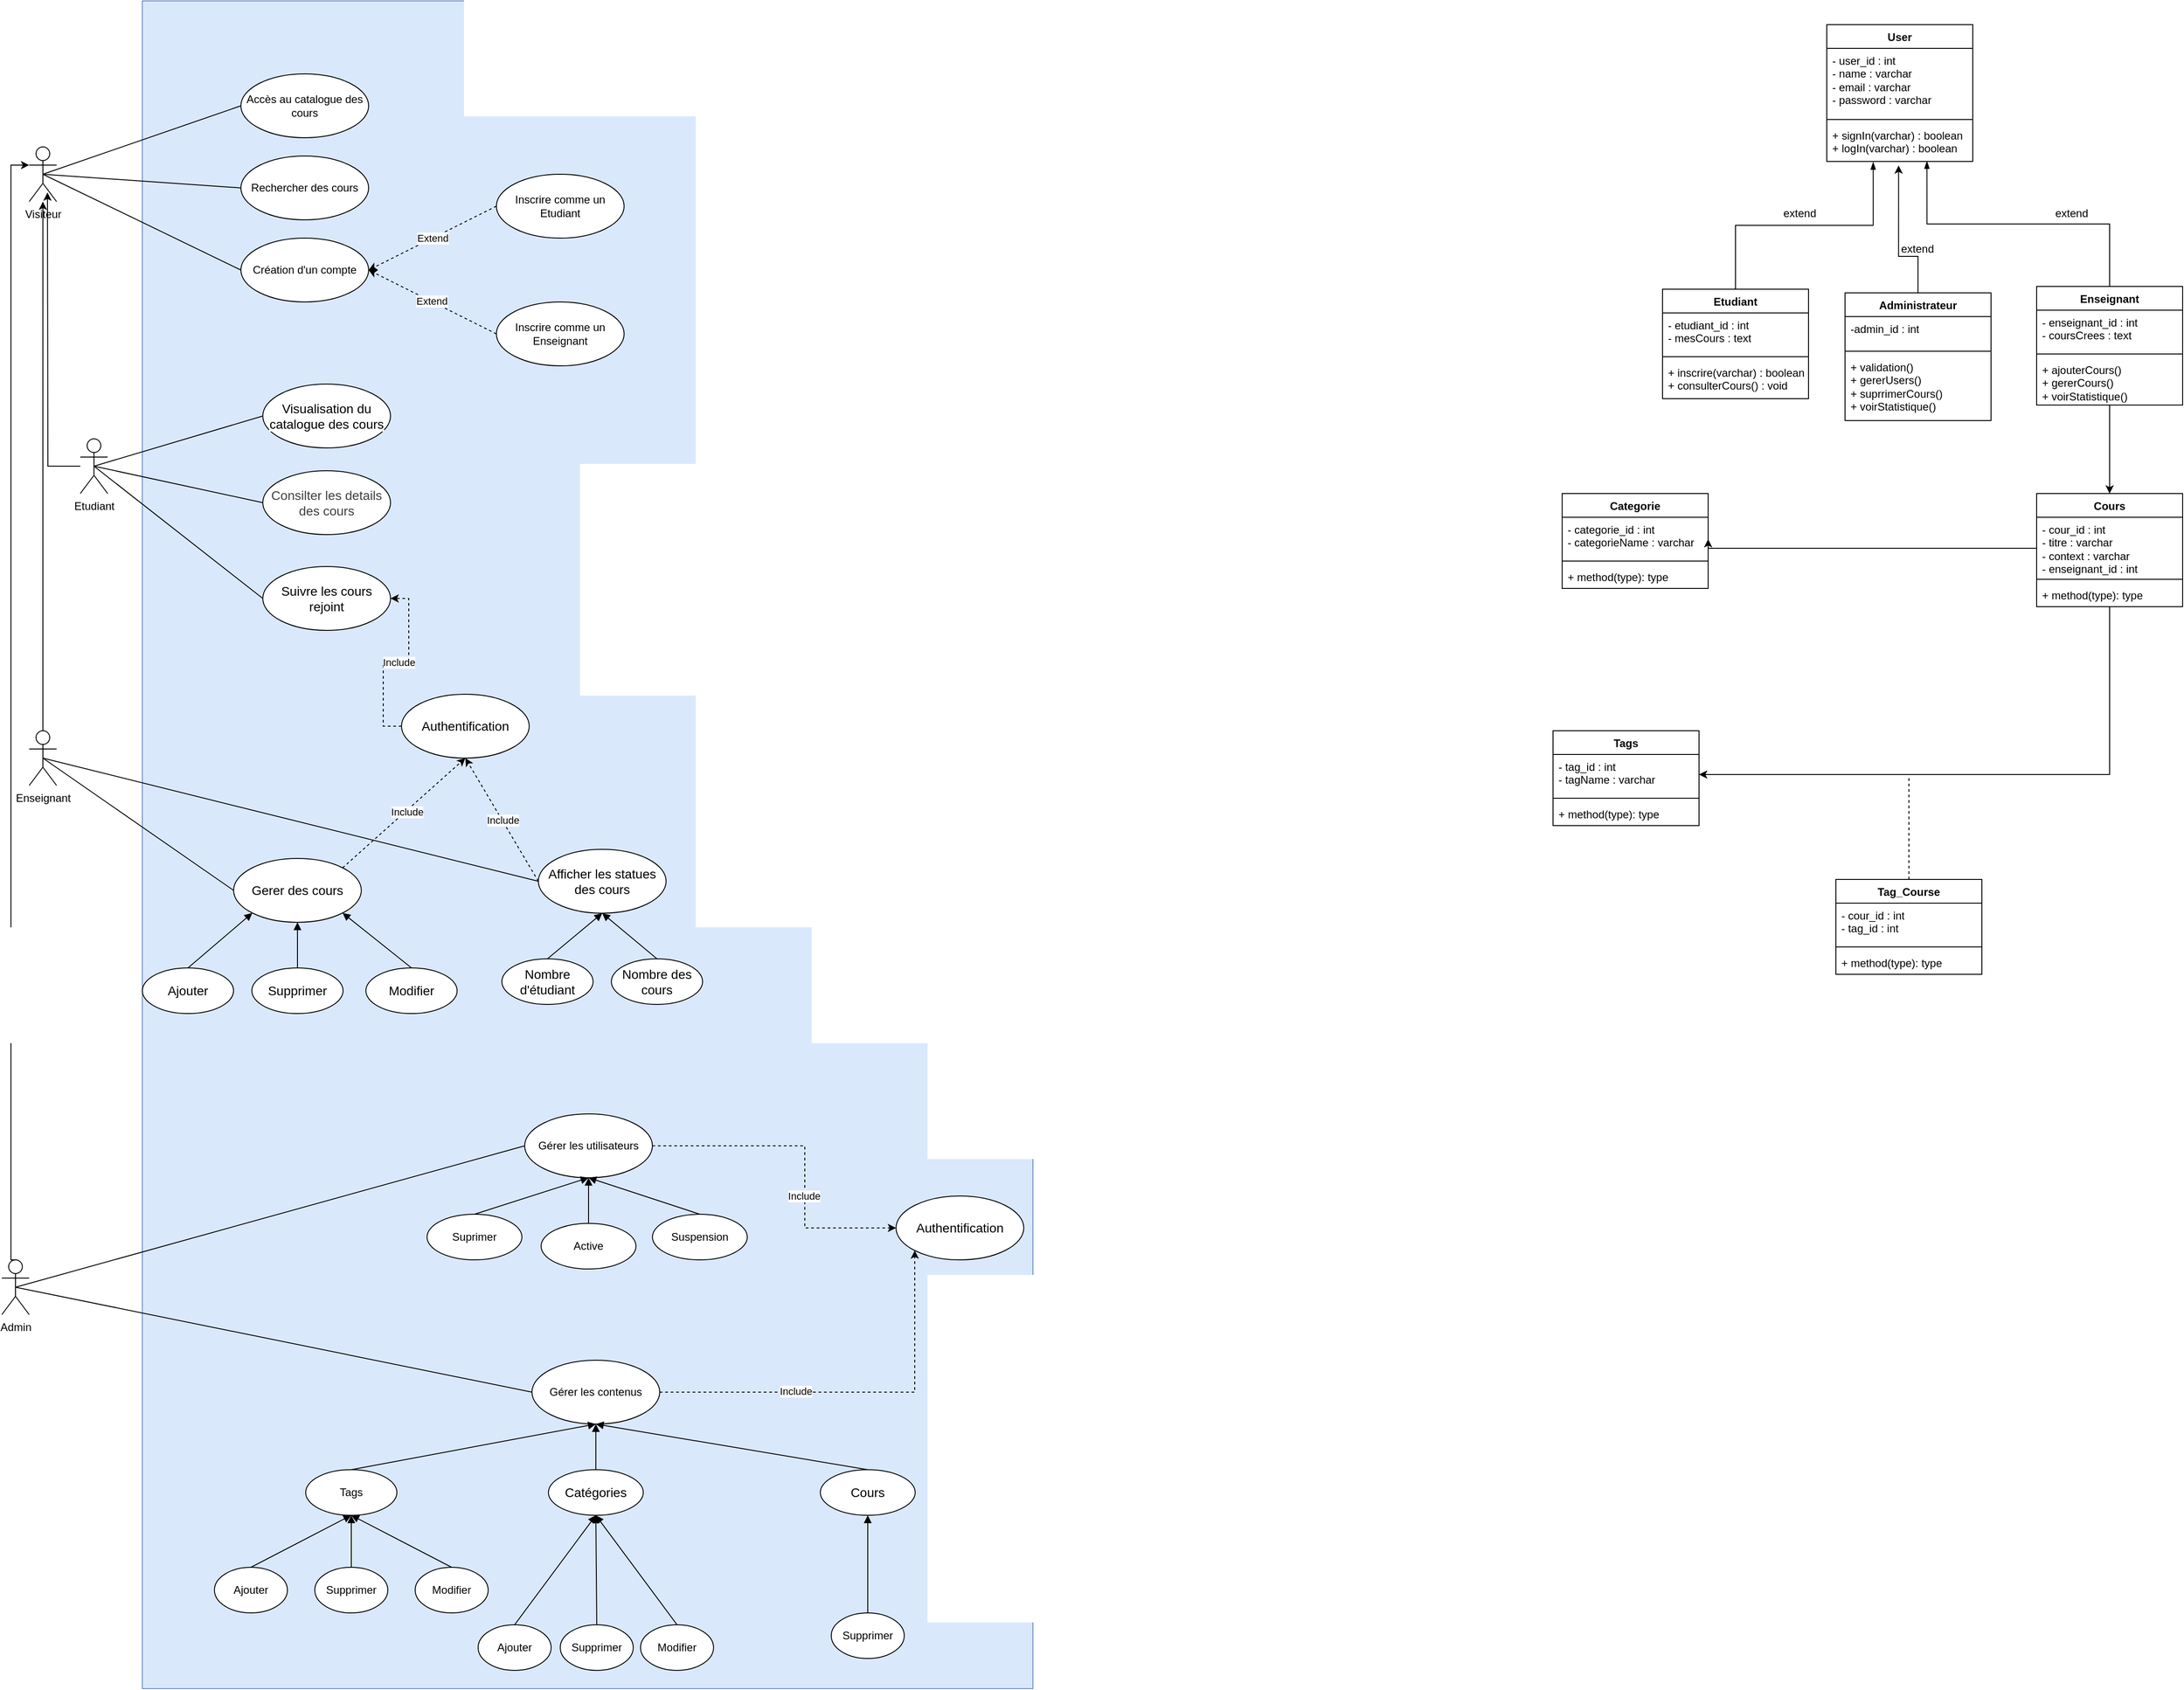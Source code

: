 <mxfile version="26.0.4">
  <diagram name="Page-1" id="1mpggR0L6P8oNlM0kOON">
    <mxGraphModel dx="738" dy="432" grid="1" gridSize="10" guides="1" tooltips="1" connect="1" arrows="1" fold="1" page="1" pageScale="1" pageWidth="827" pageHeight="1169" math="0" shadow="0">
      <root>
        <mxCell id="0" />
        <mxCell id="1" parent="0" />
        <mxCell id="PFju4BP5pIrMXIDn9N4t-61" value="" style="rounded=0;whiteSpace=wrap;html=1;fillColor=#dae8fc;strokeColor=#6c8ebf;" vertex="1" parent="1">
          <mxGeometry x="164" width="976" height="1850" as="geometry" />
        </mxCell>
        <mxCell id="PFju4BP5pIrMXIDn9N4t-8" style="rounded=0;orthogonalLoop=1;jettySize=auto;html=1;exitX=0.5;exitY=0.5;exitDx=0;exitDy=0;exitPerimeter=0;entryX=0;entryY=0.5;entryDx=0;entryDy=0;endArrow=none;endFill=0;" edge="1" parent="1" source="PFju4BP5pIrMXIDn9N4t-1" target="PFju4BP5pIrMXIDn9N4t-4">
          <mxGeometry relative="1" as="geometry" />
        </mxCell>
        <mxCell id="PFju4BP5pIrMXIDn9N4t-9" style="rounded=0;orthogonalLoop=1;jettySize=auto;html=1;exitX=0.5;exitY=0.5;exitDx=0;exitDy=0;exitPerimeter=0;entryX=0;entryY=0.5;entryDx=0;entryDy=0;endArrow=none;endFill=0;" edge="1" parent="1" source="PFju4BP5pIrMXIDn9N4t-1" target="PFju4BP5pIrMXIDn9N4t-6">
          <mxGeometry relative="1" as="geometry" />
        </mxCell>
        <mxCell id="PFju4BP5pIrMXIDn9N4t-10" style="rounded=0;orthogonalLoop=1;jettySize=auto;html=1;exitX=0.5;exitY=0.5;exitDx=0;exitDy=0;exitPerimeter=0;entryX=0;entryY=0.5;entryDx=0;entryDy=0;endArrow=none;endFill=0;" edge="1" parent="1" source="PFju4BP5pIrMXIDn9N4t-1" target="PFju4BP5pIrMXIDn9N4t-7">
          <mxGeometry relative="1" as="geometry" />
        </mxCell>
        <mxCell id="PFju4BP5pIrMXIDn9N4t-1" value="Visiteur" style="shape=umlActor;verticalLabelPosition=bottom;verticalAlign=top;html=1;outlineConnect=0;" vertex="1" parent="1">
          <mxGeometry x="40" y="160" width="30" height="60" as="geometry" />
        </mxCell>
        <mxCell id="PFju4BP5pIrMXIDn9N4t-26" style="rounded=0;orthogonalLoop=1;jettySize=auto;html=1;exitX=0.5;exitY=0.5;exitDx=0;exitDy=0;exitPerimeter=0;entryX=0;entryY=0.5;entryDx=0;entryDy=0;endArrow=none;endFill=0;" edge="1" parent="1" source="PFju4BP5pIrMXIDn9N4t-2" target="PFju4BP5pIrMXIDn9N4t-22">
          <mxGeometry relative="1" as="geometry" />
        </mxCell>
        <mxCell id="PFju4BP5pIrMXIDn9N4t-27" style="rounded=0;orthogonalLoop=1;jettySize=auto;html=1;exitX=0.5;exitY=0.5;exitDx=0;exitDy=0;exitPerimeter=0;entryX=0;entryY=0.5;entryDx=0;entryDy=0;endArrow=none;endFill=0;" edge="1" parent="1" source="PFju4BP5pIrMXIDn9N4t-2" target="PFju4BP5pIrMXIDn9N4t-23">
          <mxGeometry relative="1" as="geometry" />
        </mxCell>
        <mxCell id="PFju4BP5pIrMXIDn9N4t-28" style="rounded=0;orthogonalLoop=1;jettySize=auto;html=1;exitX=0.5;exitY=0.5;exitDx=0;exitDy=0;exitPerimeter=0;entryX=0;entryY=0.5;entryDx=0;entryDy=0;endArrow=none;endFill=0;" edge="1" parent="1" source="PFju4BP5pIrMXIDn9N4t-2" target="PFju4BP5pIrMXIDn9N4t-25">
          <mxGeometry relative="1" as="geometry" />
        </mxCell>
        <mxCell id="PFju4BP5pIrMXIDn9N4t-53" style="edgeStyle=orthogonalEdgeStyle;rounded=0;orthogonalLoop=1;jettySize=auto;html=1;" edge="1" parent="1" source="PFju4BP5pIrMXIDn9N4t-2">
          <mxGeometry relative="1" as="geometry">
            <mxPoint x="60" y="210" as="targetPoint" />
          </mxGeometry>
        </mxCell>
        <mxCell id="PFju4BP5pIrMXIDn9N4t-2" value="Etudiant" style="shape=umlActor;verticalLabelPosition=bottom;verticalAlign=top;html=1;outlineConnect=0;" vertex="1" parent="1">
          <mxGeometry x="96" y="480" width="30" height="60" as="geometry" />
        </mxCell>
        <mxCell id="PFju4BP5pIrMXIDn9N4t-38" style="rounded=0;orthogonalLoop=1;jettySize=auto;html=1;exitX=0.5;exitY=0.5;exitDx=0;exitDy=0;exitPerimeter=0;entryX=0;entryY=0.5;entryDx=0;entryDy=0;endArrow=none;endFill=0;" edge="1" parent="1" source="PFju4BP5pIrMXIDn9N4t-3" target="PFju4BP5pIrMXIDn9N4t-31">
          <mxGeometry relative="1" as="geometry" />
        </mxCell>
        <mxCell id="PFju4BP5pIrMXIDn9N4t-51" style="rounded=0;orthogonalLoop=1;jettySize=auto;html=1;exitX=0.5;exitY=0.5;exitDx=0;exitDy=0;exitPerimeter=0;entryX=0;entryY=0.5;entryDx=0;entryDy=0;endArrow=none;endFill=0;" edge="1" parent="1" source="PFju4BP5pIrMXIDn9N4t-3" target="PFju4BP5pIrMXIDn9N4t-40">
          <mxGeometry relative="1" as="geometry" />
        </mxCell>
        <mxCell id="PFju4BP5pIrMXIDn9N4t-52" style="edgeStyle=orthogonalEdgeStyle;rounded=0;orthogonalLoop=1;jettySize=auto;html=1;exitX=0.5;exitY=0;exitDx=0;exitDy=0;exitPerimeter=0;" edge="1" parent="1" source="PFju4BP5pIrMXIDn9N4t-3" target="PFju4BP5pIrMXIDn9N4t-1">
          <mxGeometry relative="1" as="geometry" />
        </mxCell>
        <mxCell id="PFju4BP5pIrMXIDn9N4t-3" value="Enseignant" style="shape=umlActor;verticalLabelPosition=bottom;verticalAlign=top;html=1;outlineConnect=0;" vertex="1" parent="1">
          <mxGeometry x="40" y="800" width="30" height="60" as="geometry" />
        </mxCell>
        <mxCell id="PFju4BP5pIrMXIDn9N4t-4" value="Accès au catalogue des cours" style="ellipse;whiteSpace=wrap;html=1;" vertex="1" parent="1">
          <mxGeometry x="272" y="80" width="140" height="70" as="geometry" />
        </mxCell>
        <mxCell id="PFju4BP5pIrMXIDn9N4t-6" value="Rechercher des cours" style="ellipse;whiteSpace=wrap;html=1;" vertex="1" parent="1">
          <mxGeometry x="272" y="170" width="140" height="70" as="geometry" />
        </mxCell>
        <mxCell id="PFju4BP5pIrMXIDn9N4t-7" value="Création d&#39;un compte" style="ellipse;whiteSpace=wrap;html=1;" vertex="1" parent="1">
          <mxGeometry x="272" y="260" width="140" height="70" as="geometry" />
        </mxCell>
        <mxCell id="PFju4BP5pIrMXIDn9N4t-17" style="rounded=0;orthogonalLoop=1;jettySize=auto;html=1;exitX=0;exitY=0.5;exitDx=0;exitDy=0;entryX=1;entryY=0.5;entryDx=0;entryDy=0;dashed=1;" edge="1" parent="1" source="PFju4BP5pIrMXIDn9N4t-11" target="PFju4BP5pIrMXIDn9N4t-7">
          <mxGeometry relative="1" as="geometry" />
        </mxCell>
        <mxCell id="PFju4BP5pIrMXIDn9N4t-19" value="Extend" style="edgeLabel;html=1;align=center;verticalAlign=middle;resizable=0;points=[];" vertex="1" connectable="0" parent="PFju4BP5pIrMXIDn9N4t-17">
          <mxGeometry x="0.003" relative="1" as="geometry">
            <mxPoint as="offset" />
          </mxGeometry>
        </mxCell>
        <mxCell id="PFju4BP5pIrMXIDn9N4t-11" value="Inscrire comme un Etudiant" style="ellipse;whiteSpace=wrap;html=1;" vertex="1" parent="1">
          <mxGeometry x="552" y="190" width="140" height="70" as="geometry" />
        </mxCell>
        <mxCell id="PFju4BP5pIrMXIDn9N4t-18" style="rounded=0;orthogonalLoop=1;jettySize=auto;html=1;exitX=0;exitY=0.5;exitDx=0;exitDy=0;entryX=1;entryY=0.5;entryDx=0;entryDy=0;dashed=1;" edge="1" parent="1" source="PFju4BP5pIrMXIDn9N4t-12" target="PFju4BP5pIrMXIDn9N4t-7">
          <mxGeometry relative="1" as="geometry" />
        </mxCell>
        <mxCell id="PFju4BP5pIrMXIDn9N4t-20" value="Extend" style="edgeLabel;html=1;align=center;verticalAlign=middle;resizable=0;points=[];" vertex="1" connectable="0" parent="PFju4BP5pIrMXIDn9N4t-18">
          <mxGeometry x="0.021" relative="1" as="geometry">
            <mxPoint as="offset" />
          </mxGeometry>
        </mxCell>
        <mxCell id="PFju4BP5pIrMXIDn9N4t-12" value="Inscrire comme un Enseignant" style="ellipse;whiteSpace=wrap;html=1;" vertex="1" parent="1">
          <mxGeometry x="552" y="330" width="140" height="70" as="geometry" />
        </mxCell>
        <mxCell id="PFju4BP5pIrMXIDn9N4t-22" value="&lt;span style=&quot;background-color: rgb(255, 255, 255); color: var(--text-color,#000000); font-family: &amp;quot;Nunito Sans&amp;quot;, sans-serif; font-size: 14px; text-align: start;&quot;&gt;Visualisation du catalogue des cours&lt;/span&gt;&lt;span style=&quot;color: rgba(0, 0, 0, 0); font-family: monospace; font-size: 0px; text-align: start; text-wrap-mode: nowrap;&quot;&gt;3CmxGraphModel%3E%3Croot%3E%3CmxCell%20id%3D%220%22%2F%3E%3CmxCell%20id%3D%221%22%20parent%3D%220%22%2F%3E%3CmxCell%20id%3D%222%22%20value%3D%22Acc%C3%A8s%20au%20catalogue%20des%20cours%22%20style%3D%22ellipse%3BwhiteSpace%3Dwrap%3Bhtml%3D1%3B%22%20vertex%3D%221%22%20parent%3D%221%22%3E%3CmxGeometry%20x%3D%22240%22%20y%3D%2280%22%20width%3D%22140%22%20height%3D%2270%22%20as%3D%22geometry%22%2F%3E%3C%2FmxCell%3E%3C%2Froot%3E%3C%2FmxGraphModel%3E&lt;/span&gt;" style="ellipse;whiteSpace=wrap;html=1;" vertex="1" parent="1">
          <mxGeometry x="296" y="420" width="140" height="70" as="geometry" />
        </mxCell>
        <mxCell id="PFju4BP5pIrMXIDn9N4t-23" value="&lt;div style=&quot;&quot;&gt;&lt;font color=&quot;#3f3f3f&quot; face=&quot;Nunito Sans, sans-serif&quot;&gt;&lt;span style=&quot;font-size: 14px; background-color: rgb(255, 255, 255);&quot;&gt;Consilter les details des cours&lt;/span&gt;&lt;/font&gt;&lt;/div&gt;" style="ellipse;whiteSpace=wrap;html=1;align=center;" vertex="1" parent="1">
          <mxGeometry x="296" y="515" width="140" height="70" as="geometry" />
        </mxCell>
        <mxCell id="PFju4BP5pIrMXIDn9N4t-29" style="edgeStyle=orthogonalEdgeStyle;rounded=0;orthogonalLoop=1;jettySize=auto;html=1;exitX=0;exitY=0.5;exitDx=0;exitDy=0;entryX=1;entryY=0.5;entryDx=0;entryDy=0;dashed=1;" edge="1" parent="1" source="PFju4BP5pIrMXIDn9N4t-24" target="PFju4BP5pIrMXIDn9N4t-25">
          <mxGeometry relative="1" as="geometry" />
        </mxCell>
        <mxCell id="PFju4BP5pIrMXIDn9N4t-30" value="Include" style="edgeLabel;html=1;align=center;verticalAlign=middle;resizable=0;points=[];" vertex="1" connectable="0" parent="PFju4BP5pIrMXIDn9N4t-29">
          <mxGeometry x="0.031" relative="1" as="geometry">
            <mxPoint as="offset" />
          </mxGeometry>
        </mxCell>
        <mxCell id="PFju4BP5pIrMXIDn9N4t-24" value="&lt;div style=&quot;&quot;&gt;&lt;span style=&quot;font-family: &amp;quot;Nunito Sans&amp;quot;, sans-serif; font-size: 14px; text-align: left; background-color: rgb(255, 255, 255);&quot;&gt;Authentification&lt;/span&gt;&lt;/div&gt;" style="ellipse;whiteSpace=wrap;html=1;align=center;" vertex="1" parent="1">
          <mxGeometry x="448" y="760" width="140" height="70" as="geometry" />
        </mxCell>
        <mxCell id="PFju4BP5pIrMXIDn9N4t-25" value="&lt;div style=&quot;&quot;&gt;&lt;span style=&quot;font-family: &amp;quot;Nunito Sans&amp;quot;, sans-serif; font-size: 14px; text-align: left; background-color: rgb(255, 255, 255);&quot;&gt;Suivre les cours rejoint&lt;/span&gt;&lt;/div&gt;" style="ellipse;whiteSpace=wrap;html=1;align=center;" vertex="1" parent="1">
          <mxGeometry x="296" y="620" width="140" height="70" as="geometry" />
        </mxCell>
        <mxCell id="PFju4BP5pIrMXIDn9N4t-47" value="" style="group" vertex="1" connectable="0" parent="1">
          <mxGeometry x="164" y="940" width="345" height="170" as="geometry" />
        </mxCell>
        <mxCell id="PFju4BP5pIrMXIDn9N4t-31" value="&lt;div style=&quot;&quot;&gt;&lt;span style=&quot;font-family: &amp;quot;Nunito Sans&amp;quot;, sans-serif; font-size: 14px; text-align: left; background-color: rgb(255, 255, 255);&quot;&gt;Gerer des cours&lt;/span&gt;&lt;/div&gt;" style="ellipse;whiteSpace=wrap;html=1;align=center;" vertex="1" parent="PFju4BP5pIrMXIDn9N4t-47">
          <mxGeometry x="100" width="140" height="70" as="geometry" />
        </mxCell>
        <mxCell id="PFju4BP5pIrMXIDn9N4t-32" value="&lt;div style=&quot;&quot;&gt;&lt;span style=&quot;font-family: &amp;quot;Nunito Sans&amp;quot;, sans-serif; font-size: 14px; text-align: left; background-color: rgb(255, 255, 255);&quot;&gt;Ajouter&lt;/span&gt;&lt;/div&gt;" style="ellipse;whiteSpace=wrap;html=1;align=center;" vertex="1" parent="PFju4BP5pIrMXIDn9N4t-47">
          <mxGeometry y="120" width="100" height="50" as="geometry" />
        </mxCell>
        <mxCell id="PFju4BP5pIrMXIDn9N4t-33" value="&lt;div style=&quot;&quot;&gt;&lt;span style=&quot;font-family: &amp;quot;Nunito Sans&amp;quot;, sans-serif; font-size: 14px; text-align: left; background-color: rgb(255, 255, 255);&quot;&gt;Supprimer&lt;/span&gt;&lt;/div&gt;" style="ellipse;whiteSpace=wrap;html=1;align=center;" vertex="1" parent="PFju4BP5pIrMXIDn9N4t-47">
          <mxGeometry x="120" y="120" width="100" height="50" as="geometry" />
        </mxCell>
        <mxCell id="PFju4BP5pIrMXIDn9N4t-34" value="&lt;div style=&quot;&quot;&gt;&lt;span style=&quot;font-family: &amp;quot;Nunito Sans&amp;quot;, sans-serif; font-size: 14px; text-align: left; background-color: rgb(255, 255, 255);&quot;&gt;Modifier&lt;/span&gt;&lt;/div&gt;" style="ellipse;whiteSpace=wrap;html=1;align=center;" vertex="1" parent="PFju4BP5pIrMXIDn9N4t-47">
          <mxGeometry x="245" y="120" width="100" height="50" as="geometry" />
        </mxCell>
        <mxCell id="PFju4BP5pIrMXIDn9N4t-35" style="rounded=0;orthogonalLoop=1;jettySize=auto;html=1;exitX=0.5;exitY=0;exitDx=0;exitDy=0;entryX=0;entryY=1;entryDx=0;entryDy=0;endArrow=block;endFill=1;" edge="1" parent="PFju4BP5pIrMXIDn9N4t-47" source="PFju4BP5pIrMXIDn9N4t-32" target="PFju4BP5pIrMXIDn9N4t-31">
          <mxGeometry relative="1" as="geometry" />
        </mxCell>
        <mxCell id="PFju4BP5pIrMXIDn9N4t-36" style="rounded=0;orthogonalLoop=1;jettySize=auto;html=1;exitX=0.5;exitY=0;exitDx=0;exitDy=0;entryX=0.5;entryY=1;entryDx=0;entryDy=0;endArrow=block;endFill=1;" edge="1" parent="PFju4BP5pIrMXIDn9N4t-47" source="PFju4BP5pIrMXIDn9N4t-33" target="PFju4BP5pIrMXIDn9N4t-31">
          <mxGeometry relative="1" as="geometry" />
        </mxCell>
        <mxCell id="PFju4BP5pIrMXIDn9N4t-37" style="rounded=0;orthogonalLoop=1;jettySize=auto;html=1;exitX=0.5;exitY=0;exitDx=0;exitDy=0;entryX=1;entryY=1;entryDx=0;entryDy=0;endArrow=block;endFill=1;" edge="1" parent="PFju4BP5pIrMXIDn9N4t-47" source="PFju4BP5pIrMXIDn9N4t-34" target="PFju4BP5pIrMXIDn9N4t-31">
          <mxGeometry relative="1" as="geometry" />
        </mxCell>
        <mxCell id="PFju4BP5pIrMXIDn9N4t-50" value="" style="group" vertex="1" connectable="0" parent="1">
          <mxGeometry x="558" y="930" width="220" height="170" as="geometry" />
        </mxCell>
        <mxCell id="PFju4BP5pIrMXIDn9N4t-55" style="rounded=0;orthogonalLoop=1;jettySize=auto;html=1;exitX=0;exitY=0.5;exitDx=0;exitDy=0;dashed=1;" edge="1" parent="PFju4BP5pIrMXIDn9N4t-50" source="PFju4BP5pIrMXIDn9N4t-40">
          <mxGeometry relative="1" as="geometry">
            <mxPoint x="-40" y="-100" as="targetPoint" />
          </mxGeometry>
        </mxCell>
        <mxCell id="PFju4BP5pIrMXIDn9N4t-56" value="Include" style="edgeLabel;html=1;align=center;verticalAlign=middle;resizable=0;points=[];" vertex="1" connectable="0" parent="PFju4BP5pIrMXIDn9N4t-55">
          <mxGeometry x="-0.007" y="-1" relative="1" as="geometry">
            <mxPoint as="offset" />
          </mxGeometry>
        </mxCell>
        <mxCell id="PFju4BP5pIrMXIDn9N4t-40" value="&lt;div style=&quot;&quot;&gt;&lt;span style=&quot;font-family: &amp;quot;Nunito Sans&amp;quot;, sans-serif; font-size: 14px; text-align: left; background-color: rgb(255, 255, 255);&quot;&gt;Afficher les statues des cours&lt;/span&gt;&lt;/div&gt;" style="ellipse;whiteSpace=wrap;html=1;align=center;" vertex="1" parent="PFju4BP5pIrMXIDn9N4t-50">
          <mxGeometry x="40" width="140" height="70" as="geometry" />
        </mxCell>
        <mxCell id="PFju4BP5pIrMXIDn9N4t-42" value="&lt;div style=&quot;&quot;&gt;&lt;span style=&quot;font-family: &amp;quot;Nunito Sans&amp;quot;, sans-serif; font-size: 14px; text-align: left; background-color: rgb(255, 255, 255);&quot;&gt;Nombre d&#39;étudiant&lt;/span&gt;&lt;/div&gt;" style="ellipse;whiteSpace=wrap;html=1;align=center;" vertex="1" parent="PFju4BP5pIrMXIDn9N4t-50">
          <mxGeometry y="120" width="100" height="50" as="geometry" />
        </mxCell>
        <mxCell id="PFju4BP5pIrMXIDn9N4t-44" value="&lt;div style=&quot;&quot;&gt;&lt;span style=&quot;font-family: &amp;quot;Nunito Sans&amp;quot;, sans-serif; font-size: 14px; text-align: left; background-color: rgb(255, 255, 255);&quot;&gt;Nombre des cours&lt;/span&gt;&lt;/div&gt;" style="ellipse;whiteSpace=wrap;html=1;align=center;" vertex="1" parent="PFju4BP5pIrMXIDn9N4t-50">
          <mxGeometry x="120" y="120" width="100" height="50" as="geometry" />
        </mxCell>
        <mxCell id="PFju4BP5pIrMXIDn9N4t-41" style="rounded=0;orthogonalLoop=1;jettySize=auto;html=1;exitX=0.5;exitY=0;exitDx=0;exitDy=0;entryX=0.5;entryY=1;entryDx=0;entryDy=0;endArrow=block;endFill=1;" edge="1" parent="PFju4BP5pIrMXIDn9N4t-50" source="PFju4BP5pIrMXIDn9N4t-42" target="PFju4BP5pIrMXIDn9N4t-40">
          <mxGeometry relative="1" as="geometry" />
        </mxCell>
        <mxCell id="PFju4BP5pIrMXIDn9N4t-43" style="rounded=0;orthogonalLoop=1;jettySize=auto;html=1;exitX=0.5;exitY=0;exitDx=0;exitDy=0;entryX=0.5;entryY=1;entryDx=0;entryDy=0;endArrow=block;endFill=1;" edge="1" parent="PFju4BP5pIrMXIDn9N4t-50" source="PFju4BP5pIrMXIDn9N4t-44" target="PFju4BP5pIrMXIDn9N4t-40">
          <mxGeometry relative="1" as="geometry" />
        </mxCell>
        <mxCell id="PFju4BP5pIrMXIDn9N4t-54" style="rounded=0;orthogonalLoop=1;jettySize=auto;html=1;exitX=1;exitY=0;exitDx=0;exitDy=0;entryX=0.5;entryY=1;entryDx=0;entryDy=0;dashed=1;" edge="1" parent="1" source="PFju4BP5pIrMXIDn9N4t-31" target="PFju4BP5pIrMXIDn9N4t-24">
          <mxGeometry relative="1" as="geometry" />
        </mxCell>
        <mxCell id="PFju4BP5pIrMXIDn9N4t-57" value="Include" style="edgeLabel;html=1;align=center;verticalAlign=middle;resizable=0;points=[];" vertex="1" connectable="0" parent="PFju4BP5pIrMXIDn9N4t-54">
          <mxGeometry x="0.031" y="-1" relative="1" as="geometry">
            <mxPoint as="offset" />
          </mxGeometry>
        </mxCell>
        <mxCell id="PFju4BP5pIrMXIDn9N4t-95" style="rounded=0;orthogonalLoop=1;jettySize=auto;html=1;exitX=0.5;exitY=0.5;exitDx=0;exitDy=0;exitPerimeter=0;entryX=0;entryY=0.5;entryDx=0;entryDy=0;endArrow=none;endFill=0;" edge="1" parent="1" source="PFju4BP5pIrMXIDn9N4t-63" target="PFju4BP5pIrMXIDn9N4t-73">
          <mxGeometry relative="1" as="geometry" />
        </mxCell>
        <mxCell id="PFju4BP5pIrMXIDn9N4t-96" style="rounded=0;orthogonalLoop=1;jettySize=auto;html=1;exitX=0.5;exitY=0.5;exitDx=0;exitDy=0;exitPerimeter=0;entryX=0;entryY=0.5;entryDx=0;entryDy=0;endArrow=none;endFill=0;" edge="1" parent="1" source="PFju4BP5pIrMXIDn9N4t-63" target="PFju4BP5pIrMXIDn9N4t-64">
          <mxGeometry relative="1" as="geometry" />
        </mxCell>
        <mxCell id="PFju4BP5pIrMXIDn9N4t-63" value="Admin" style="shape=umlActor;verticalLabelPosition=bottom;verticalAlign=top;html=1;outlineConnect=0;" vertex="1" parent="1">
          <mxGeometry x="10" y="1380" width="30" height="60" as="geometry" />
        </mxCell>
        <mxCell id="PFju4BP5pIrMXIDn9N4t-71" value="" style="group" vertex="1" connectable="0" parent="1">
          <mxGeometry x="499" y="1220" width="328" height="160" as="geometry" />
        </mxCell>
        <mxCell id="PFju4BP5pIrMXIDn9N4t-64" value="Gérer les utilisateurs" style="ellipse;whiteSpace=wrap;html=1;" vertex="1" parent="PFju4BP5pIrMXIDn9N4t-71">
          <mxGeometry x="84" width="140" height="70" as="geometry" />
        </mxCell>
        <mxCell id="PFju4BP5pIrMXIDn9N4t-68" style="rounded=0;orthogonalLoop=1;jettySize=auto;html=1;exitX=0.5;exitY=0;exitDx=0;exitDy=0;entryX=0.5;entryY=1;entryDx=0;entryDy=0;endArrow=block;endFill=1;" edge="1" parent="PFju4BP5pIrMXIDn9N4t-71" source="PFju4BP5pIrMXIDn9N4t-65" target="PFju4BP5pIrMXIDn9N4t-64">
          <mxGeometry relative="1" as="geometry" />
        </mxCell>
        <mxCell id="PFju4BP5pIrMXIDn9N4t-65" value="Suprimer" style="ellipse;whiteSpace=wrap;html=1;" vertex="1" parent="PFju4BP5pIrMXIDn9N4t-71">
          <mxGeometry x="-23" y="110" width="104" height="50" as="geometry" />
        </mxCell>
        <mxCell id="PFju4BP5pIrMXIDn9N4t-69" style="rounded=0;orthogonalLoop=1;jettySize=auto;html=1;exitX=0.5;exitY=0;exitDx=0;exitDy=0;endArrow=block;endFill=1;" edge="1" parent="PFju4BP5pIrMXIDn9N4t-71" source="PFju4BP5pIrMXIDn9N4t-66">
          <mxGeometry relative="1" as="geometry">
            <mxPoint x="154" y="70" as="targetPoint" />
          </mxGeometry>
        </mxCell>
        <mxCell id="PFju4BP5pIrMXIDn9N4t-66" value="Active" style="ellipse;whiteSpace=wrap;html=1;" vertex="1" parent="PFju4BP5pIrMXIDn9N4t-71">
          <mxGeometry x="102" y="120" width="104" height="50" as="geometry" />
        </mxCell>
        <mxCell id="PFju4BP5pIrMXIDn9N4t-70" style="rounded=0;orthogonalLoop=1;jettySize=auto;html=1;exitX=0.5;exitY=0;exitDx=0;exitDy=0;entryX=0.5;entryY=1;entryDx=0;entryDy=0;endArrow=block;endFill=1;" edge="1" parent="PFju4BP5pIrMXIDn9N4t-71" source="PFju4BP5pIrMXIDn9N4t-67" target="PFju4BP5pIrMXIDn9N4t-64">
          <mxGeometry relative="1" as="geometry" />
        </mxCell>
        <mxCell id="PFju4BP5pIrMXIDn9N4t-67" value="&lt;span style=&quot;font-family: &amp;quot;Nunito Sans&amp;quot;, sans-serif; text-align: left; background-color: rgb(255, 255, 255);&quot;&gt;&lt;font&gt;Suspension&lt;/font&gt;&lt;/span&gt;" style="ellipse;whiteSpace=wrap;html=1;" vertex="1" parent="PFju4BP5pIrMXIDn9N4t-71">
          <mxGeometry x="224" y="110" width="104" height="50" as="geometry" />
        </mxCell>
        <mxCell id="PFju4BP5pIrMXIDn9N4t-94" value="" style="group" vertex="1" connectable="0" parent="1">
          <mxGeometry x="243" y="1490" width="768" height="340" as="geometry" />
        </mxCell>
        <mxCell id="PFju4BP5pIrMXIDn9N4t-72" value="" style="group" vertex="1" connectable="0" parent="PFju4BP5pIrMXIDn9N4t-94">
          <mxGeometry x="264" width="328" height="170" as="geometry" />
        </mxCell>
        <mxCell id="PFju4BP5pIrMXIDn9N4t-73" value="Gérer les contenus" style="ellipse;whiteSpace=wrap;html=1;" vertex="1" parent="PFju4BP5pIrMXIDn9N4t-72">
          <mxGeometry x="84" width="140" height="70" as="geometry" />
        </mxCell>
        <mxCell id="PFju4BP5pIrMXIDn9N4t-76" style="rounded=0;orthogonalLoop=1;jettySize=auto;html=1;exitX=0.5;exitY=0;exitDx=0;exitDy=0;endArrow=block;endFill=1;" edge="1" parent="PFju4BP5pIrMXIDn9N4t-72" source="PFju4BP5pIrMXIDn9N4t-77">
          <mxGeometry relative="1" as="geometry">
            <mxPoint x="154" y="70" as="targetPoint" />
          </mxGeometry>
        </mxCell>
        <mxCell id="PFju4BP5pIrMXIDn9N4t-77" value="&lt;span style=&quot;font-family: &amp;quot;Nunito Sans&amp;quot;, sans-serif; font-size: 14px; text-align: left; background-color: rgb(255, 255, 255);&quot;&gt;Catégories&lt;/span&gt;" style="ellipse;whiteSpace=wrap;html=1;" vertex="1" parent="PFju4BP5pIrMXIDn9N4t-72">
          <mxGeometry x="102" y="120" width="104" height="50" as="geometry" />
        </mxCell>
        <mxCell id="PFju4BP5pIrMXIDn9N4t-85" style="rounded=0;orthogonalLoop=1;jettySize=auto;html=1;exitX=0.5;exitY=0;exitDx=0;exitDy=0;entryX=0.5;entryY=1;entryDx=0;entryDy=0;endArrow=block;endFill=1;" edge="1" parent="PFju4BP5pIrMXIDn9N4t-94" source="PFju4BP5pIrMXIDn9N4t-80" target="PFju4BP5pIrMXIDn9N4t-75">
          <mxGeometry relative="1" as="geometry" />
        </mxCell>
        <mxCell id="PFju4BP5pIrMXIDn9N4t-80" value="Ajouter" style="ellipse;whiteSpace=wrap;html=1;" vertex="1" parent="PFju4BP5pIrMXIDn9N4t-94">
          <mxGeometry y="227" width="80" height="50" as="geometry" />
        </mxCell>
        <mxCell id="PFju4BP5pIrMXIDn9N4t-84" style="rounded=0;orthogonalLoop=1;jettySize=auto;html=1;exitX=0.5;exitY=0;exitDx=0;exitDy=0;entryX=0.5;entryY=1;entryDx=0;entryDy=0;endArrow=block;endFill=1;" edge="1" parent="PFju4BP5pIrMXIDn9N4t-94" source="PFju4BP5pIrMXIDn9N4t-81" target="PFju4BP5pIrMXIDn9N4t-75">
          <mxGeometry relative="1" as="geometry" />
        </mxCell>
        <mxCell id="PFju4BP5pIrMXIDn9N4t-81" value="Supprimer" style="ellipse;whiteSpace=wrap;html=1;" vertex="1" parent="PFju4BP5pIrMXIDn9N4t-94">
          <mxGeometry x="110" y="227" width="80" height="50" as="geometry" />
        </mxCell>
        <mxCell id="PFju4BP5pIrMXIDn9N4t-83" style="rounded=0;orthogonalLoop=1;jettySize=auto;html=1;exitX=0.5;exitY=0;exitDx=0;exitDy=0;entryX=0.5;entryY=1;entryDx=0;entryDy=0;endArrow=block;endFill=1;" edge="1" parent="PFju4BP5pIrMXIDn9N4t-94" source="PFju4BP5pIrMXIDn9N4t-82" target="PFju4BP5pIrMXIDn9N4t-75">
          <mxGeometry relative="1" as="geometry" />
        </mxCell>
        <mxCell id="PFju4BP5pIrMXIDn9N4t-82" value="Modifier" style="ellipse;whiteSpace=wrap;html=1;" vertex="1" parent="PFju4BP5pIrMXIDn9N4t-94">
          <mxGeometry x="220" y="227" width="80" height="50" as="geometry" />
        </mxCell>
        <mxCell id="PFju4BP5pIrMXIDn9N4t-75" value="Tags" style="ellipse;whiteSpace=wrap;html=1;" vertex="1" parent="PFju4BP5pIrMXIDn9N4t-94">
          <mxGeometry x="100" y="120" width="100" height="50" as="geometry" />
        </mxCell>
        <mxCell id="PFju4BP5pIrMXIDn9N4t-74" style="rounded=0;orthogonalLoop=1;jettySize=auto;html=1;exitX=0.5;exitY=0;exitDx=0;exitDy=0;entryX=0.5;entryY=1;entryDx=0;entryDy=0;endArrow=block;endFill=1;" edge="1" parent="PFju4BP5pIrMXIDn9N4t-94" source="PFju4BP5pIrMXIDn9N4t-75" target="PFju4BP5pIrMXIDn9N4t-73">
          <mxGeometry relative="1" as="geometry" />
        </mxCell>
        <mxCell id="PFju4BP5pIrMXIDn9N4t-86" style="rounded=0;orthogonalLoop=1;jettySize=auto;html=1;exitX=0.5;exitY=0;exitDx=0;exitDy=0;entryX=0.5;entryY=1;entryDx=0;entryDy=0;endArrow=block;endFill=1;" edge="1" parent="PFju4BP5pIrMXIDn9N4t-94" source="PFju4BP5pIrMXIDn9N4t-87" target="PFju4BP5pIrMXIDn9N4t-77">
          <mxGeometry relative="1" as="geometry">
            <mxPoint x="404" y="277" as="targetPoint" />
          </mxGeometry>
        </mxCell>
        <mxCell id="PFju4BP5pIrMXIDn9N4t-87" value="Ajouter" style="ellipse;whiteSpace=wrap;html=1;" vertex="1" parent="PFju4BP5pIrMXIDn9N4t-94">
          <mxGeometry x="289" y="290" width="80" height="50" as="geometry" />
        </mxCell>
        <mxCell id="PFju4BP5pIrMXIDn9N4t-88" style="rounded=0;orthogonalLoop=1;jettySize=auto;html=1;exitX=0.5;exitY=0;exitDx=0;exitDy=0;entryX=0.5;entryY=1;entryDx=0;entryDy=0;endArrow=block;endFill=1;" edge="1" parent="PFju4BP5pIrMXIDn9N4t-94" source="PFju4BP5pIrMXIDn9N4t-89" target="PFju4BP5pIrMXIDn9N4t-77">
          <mxGeometry relative="1" as="geometry">
            <mxPoint x="404" y="277" as="targetPoint" />
          </mxGeometry>
        </mxCell>
        <mxCell id="PFju4BP5pIrMXIDn9N4t-89" value="Supprimer" style="ellipse;whiteSpace=wrap;html=1;" vertex="1" parent="PFju4BP5pIrMXIDn9N4t-94">
          <mxGeometry x="379" y="290" width="80" height="50" as="geometry" />
        </mxCell>
        <mxCell id="PFju4BP5pIrMXIDn9N4t-90" style="rounded=0;orthogonalLoop=1;jettySize=auto;html=1;exitX=0.5;exitY=0;exitDx=0;exitDy=0;entryX=0.5;entryY=1;entryDx=0;entryDy=0;endArrow=block;endFill=1;" edge="1" parent="PFju4BP5pIrMXIDn9N4t-94" source="PFju4BP5pIrMXIDn9N4t-91" target="PFju4BP5pIrMXIDn9N4t-77">
          <mxGeometry relative="1" as="geometry">
            <mxPoint x="404" y="277" as="targetPoint" />
          </mxGeometry>
        </mxCell>
        <mxCell id="PFju4BP5pIrMXIDn9N4t-91" value="Modifier" style="ellipse;whiteSpace=wrap;html=1;" vertex="1" parent="PFju4BP5pIrMXIDn9N4t-94">
          <mxGeometry x="467" y="290" width="80" height="50" as="geometry" />
        </mxCell>
        <mxCell id="PFju4BP5pIrMXIDn9N4t-79" value="&lt;span style=&quot;font-family: &amp;quot;Nunito Sans&amp;quot;, sans-serif; font-size: 14px; text-align: left; background-color: rgb(255, 255, 255);&quot;&gt;Cours&lt;/span&gt;" style="ellipse;whiteSpace=wrap;html=1;" vertex="1" parent="PFju4BP5pIrMXIDn9N4t-94">
          <mxGeometry x="664" y="120" width="104" height="50" as="geometry" />
        </mxCell>
        <mxCell id="PFju4BP5pIrMXIDn9N4t-78" style="rounded=0;orthogonalLoop=1;jettySize=auto;html=1;exitX=0.5;exitY=0;exitDx=0;exitDy=0;entryX=0.5;entryY=1;entryDx=0;entryDy=0;endArrow=block;endFill=1;" edge="1" parent="PFju4BP5pIrMXIDn9N4t-94" source="PFju4BP5pIrMXIDn9N4t-79" target="PFju4BP5pIrMXIDn9N4t-73">
          <mxGeometry relative="1" as="geometry" />
        </mxCell>
        <mxCell id="PFju4BP5pIrMXIDn9N4t-93" style="edgeStyle=orthogonalEdgeStyle;rounded=0;orthogonalLoop=1;jettySize=auto;html=1;exitX=0.5;exitY=0;exitDx=0;exitDy=0;entryX=0.5;entryY=1;entryDx=0;entryDy=0;endArrow=block;endFill=1;" edge="1" parent="PFju4BP5pIrMXIDn9N4t-94" source="PFju4BP5pIrMXIDn9N4t-92" target="PFju4BP5pIrMXIDn9N4t-79">
          <mxGeometry relative="1" as="geometry" />
        </mxCell>
        <mxCell id="PFju4BP5pIrMXIDn9N4t-92" value="Supprimer" style="ellipse;whiteSpace=wrap;html=1;" vertex="1" parent="PFju4BP5pIrMXIDn9N4t-94">
          <mxGeometry x="676" y="277" width="80" height="50" as="geometry" />
        </mxCell>
        <mxCell id="PFju4BP5pIrMXIDn9N4t-97" style="edgeStyle=orthogonalEdgeStyle;rounded=0;orthogonalLoop=1;jettySize=auto;html=1;exitX=0.5;exitY=0;exitDx=0;exitDy=0;exitPerimeter=0;entryX=0;entryY=0.333;entryDx=0;entryDy=0;entryPerimeter=0;" edge="1" parent="1" source="PFju4BP5pIrMXIDn9N4t-63" target="PFju4BP5pIrMXIDn9N4t-1">
          <mxGeometry relative="1" as="geometry">
            <Array as="points">
              <mxPoint x="20" y="1380" />
              <mxPoint x="20" y="180" />
            </Array>
          </mxGeometry>
        </mxCell>
        <mxCell id="PFju4BP5pIrMXIDn9N4t-98" value="&lt;font style=&quot;font-size: 14px;&quot;&gt;Authentification&lt;/font&gt;" style="ellipse;whiteSpace=wrap;html=1;" vertex="1" parent="1">
          <mxGeometry x="990" y="1310" width="140" height="70" as="geometry" />
        </mxCell>
        <mxCell id="PFju4BP5pIrMXIDn9N4t-99" style="edgeStyle=orthogonalEdgeStyle;rounded=0;orthogonalLoop=1;jettySize=auto;html=1;exitX=1;exitY=0.5;exitDx=0;exitDy=0;entryX=0;entryY=1;entryDx=0;entryDy=0;dashed=1;" edge="1" parent="1" source="PFju4BP5pIrMXIDn9N4t-73" target="PFju4BP5pIrMXIDn9N4t-98">
          <mxGeometry relative="1" as="geometry">
            <Array as="points">
              <mxPoint x="1011" y="1525" />
            </Array>
          </mxGeometry>
        </mxCell>
        <mxCell id="PFju4BP5pIrMXIDn9N4t-102" value="Include" style="edgeLabel;html=1;align=center;verticalAlign=middle;resizable=0;points=[];" vertex="1" connectable="0" parent="PFju4BP5pIrMXIDn9N4t-99">
          <mxGeometry x="-0.309" y="4" relative="1" as="geometry">
            <mxPoint x="-1" y="3" as="offset" />
          </mxGeometry>
        </mxCell>
        <mxCell id="PFju4BP5pIrMXIDn9N4t-100" style="edgeStyle=orthogonalEdgeStyle;rounded=0;orthogonalLoop=1;jettySize=auto;html=1;exitX=1;exitY=0.5;exitDx=0;exitDy=0;entryX=0;entryY=0.5;entryDx=0;entryDy=0;dashed=1;" edge="1" parent="1" source="PFju4BP5pIrMXIDn9N4t-64" target="PFju4BP5pIrMXIDn9N4t-98">
          <mxGeometry relative="1" as="geometry">
            <Array as="points">
              <mxPoint x="890" y="1255" />
              <mxPoint x="890" y="1345" />
            </Array>
          </mxGeometry>
        </mxCell>
        <mxCell id="PFju4BP5pIrMXIDn9N4t-101" value="Include" style="edgeLabel;html=1;align=center;verticalAlign=middle;resizable=0;points=[];" vertex="1" connectable="0" parent="PFju4BP5pIrMXIDn9N4t-100">
          <mxGeometry x="0.242" y="-1" relative="1" as="geometry">
            <mxPoint as="offset" />
          </mxGeometry>
        </mxCell>
        <mxCell id="PFju4BP5pIrMXIDn9N4t-104" value="User" style="swimlane;fontStyle=1;align=center;verticalAlign=top;childLayout=stackLayout;horizontal=1;startSize=26;horizontalStack=0;resizeParent=1;resizeParentMax=0;resizeLast=0;collapsible=1;marginBottom=0;whiteSpace=wrap;html=1;" vertex="1" parent="1">
          <mxGeometry x="2010" y="26" width="160" height="150" as="geometry" />
        </mxCell>
        <mxCell id="PFju4BP5pIrMXIDn9N4t-105" value="- user_id : int&lt;div&gt;- name : varchar&lt;/div&gt;&lt;div&gt;- email : varchar&lt;/div&gt;&lt;div&gt;- password : varchar&lt;/div&gt;&lt;div&gt;&lt;br&gt;&lt;/div&gt;" style="text;strokeColor=none;fillColor=none;align=left;verticalAlign=top;spacingLeft=4;spacingRight=4;overflow=hidden;rotatable=0;points=[[0,0.5],[1,0.5]];portConstraint=eastwest;whiteSpace=wrap;html=1;" vertex="1" parent="PFju4BP5pIrMXIDn9N4t-104">
          <mxGeometry y="26" width="160" height="74" as="geometry" />
        </mxCell>
        <mxCell id="PFju4BP5pIrMXIDn9N4t-106" value="" style="line;strokeWidth=1;fillColor=none;align=left;verticalAlign=middle;spacingTop=-1;spacingLeft=3;spacingRight=3;rotatable=0;labelPosition=right;points=[];portConstraint=eastwest;strokeColor=inherit;" vertex="1" parent="PFju4BP5pIrMXIDn9N4t-104">
          <mxGeometry y="100" width="160" height="8" as="geometry" />
        </mxCell>
        <mxCell id="PFju4BP5pIrMXIDn9N4t-107" value="+ signIn(varchar) : boolean&lt;div&gt;+ logIn(varchar) : boolean&lt;/div&gt;" style="text;strokeColor=none;fillColor=none;align=left;verticalAlign=top;spacingLeft=4;spacingRight=4;overflow=hidden;rotatable=0;points=[[0,0.5],[1,0.5]];portConstraint=eastwest;whiteSpace=wrap;html=1;" vertex="1" parent="PFju4BP5pIrMXIDn9N4t-104">
          <mxGeometry y="108" width="160" height="42" as="geometry" />
        </mxCell>
        <mxCell id="PFju4BP5pIrMXIDn9N4t-144" style="edgeStyle=orthogonalEdgeStyle;rounded=0;orthogonalLoop=1;jettySize=auto;html=1;entryX=1;entryY=0.5;entryDx=0;entryDy=0;" edge="1" parent="1" source="PFju4BP5pIrMXIDn9N4t-108" target="PFju4BP5pIrMXIDn9N4t-135">
          <mxGeometry relative="1" as="geometry" />
        </mxCell>
        <mxCell id="PFju4BP5pIrMXIDn9N4t-108" value="Cours" style="swimlane;fontStyle=1;align=center;verticalAlign=top;childLayout=stackLayout;horizontal=1;startSize=26;horizontalStack=0;resizeParent=1;resizeParentMax=0;resizeLast=0;collapsible=1;marginBottom=0;whiteSpace=wrap;html=1;" vertex="1" parent="1">
          <mxGeometry x="2240" y="540" width="160" height="124" as="geometry" />
        </mxCell>
        <mxCell id="PFju4BP5pIrMXIDn9N4t-109" value="- cour_id : int&lt;div&gt;- titre : varchar&lt;/div&gt;&lt;div&gt;- context : varchar&lt;/div&gt;&lt;div&gt;- enseignant_id : int&lt;/div&gt;" style="text;strokeColor=none;fillColor=none;align=left;verticalAlign=top;spacingLeft=4;spacingRight=4;overflow=hidden;rotatable=0;points=[[0,0.5],[1,0.5]];portConstraint=eastwest;whiteSpace=wrap;html=1;" vertex="1" parent="PFju4BP5pIrMXIDn9N4t-108">
          <mxGeometry y="26" width="160" height="64" as="geometry" />
        </mxCell>
        <mxCell id="PFju4BP5pIrMXIDn9N4t-110" value="" style="line;strokeWidth=1;fillColor=none;align=left;verticalAlign=middle;spacingTop=-1;spacingLeft=3;spacingRight=3;rotatable=0;labelPosition=right;points=[];portConstraint=eastwest;strokeColor=inherit;" vertex="1" parent="PFju4BP5pIrMXIDn9N4t-108">
          <mxGeometry y="90" width="160" height="8" as="geometry" />
        </mxCell>
        <mxCell id="PFju4BP5pIrMXIDn9N4t-111" value="+ method(type): type" style="text;strokeColor=none;fillColor=none;align=left;verticalAlign=top;spacingLeft=4;spacingRight=4;overflow=hidden;rotatable=0;points=[[0,0.5],[1,0.5]];portConstraint=eastwest;whiteSpace=wrap;html=1;" vertex="1" parent="PFju4BP5pIrMXIDn9N4t-108">
          <mxGeometry y="98" width="160" height="26" as="geometry" />
        </mxCell>
        <mxCell id="PFju4BP5pIrMXIDn9N4t-112" value="Etudiant" style="swimlane;fontStyle=1;align=center;verticalAlign=top;childLayout=stackLayout;horizontal=1;startSize=26;horizontalStack=0;resizeParent=1;resizeParentMax=0;resizeLast=0;collapsible=1;marginBottom=0;whiteSpace=wrap;html=1;" vertex="1" parent="1">
          <mxGeometry x="1830" y="316" width="160" height="120" as="geometry" />
        </mxCell>
        <mxCell id="PFju4BP5pIrMXIDn9N4t-113" value="&lt;div&gt;- etudiant_id : int&lt;/div&gt;&lt;div&gt;- mesCours : text&lt;/div&gt;" style="text;strokeColor=none;fillColor=none;align=left;verticalAlign=top;spacingLeft=4;spacingRight=4;overflow=hidden;rotatable=0;points=[[0,0.5],[1,0.5]];portConstraint=eastwest;whiteSpace=wrap;html=1;" vertex="1" parent="PFju4BP5pIrMXIDn9N4t-112">
          <mxGeometry y="26" width="160" height="44" as="geometry" />
        </mxCell>
        <mxCell id="PFju4BP5pIrMXIDn9N4t-114" value="" style="line;strokeWidth=1;fillColor=none;align=left;verticalAlign=middle;spacingTop=-1;spacingLeft=3;spacingRight=3;rotatable=0;labelPosition=right;points=[];portConstraint=eastwest;strokeColor=inherit;" vertex="1" parent="PFju4BP5pIrMXIDn9N4t-112">
          <mxGeometry y="70" width="160" height="8" as="geometry" />
        </mxCell>
        <mxCell id="PFju4BP5pIrMXIDn9N4t-115" value="+ inscrire(varchar) : boolean&lt;div&gt;+ consulterCours() : void&lt;/div&gt;" style="text;strokeColor=none;fillColor=none;align=left;verticalAlign=top;spacingLeft=4;spacingRight=4;overflow=hidden;rotatable=0;points=[[0,0.5],[1,0.5]];portConstraint=eastwest;whiteSpace=wrap;html=1;" vertex="1" parent="PFju4BP5pIrMXIDn9N4t-112">
          <mxGeometry y="78" width="160" height="42" as="geometry" />
        </mxCell>
        <mxCell id="PFju4BP5pIrMXIDn9N4t-142" style="edgeStyle=orthogonalEdgeStyle;rounded=0;orthogonalLoop=1;jettySize=auto;html=1;entryX=0.5;entryY=0;entryDx=0;entryDy=0;" edge="1" parent="1" source="PFju4BP5pIrMXIDn9N4t-116" target="PFju4BP5pIrMXIDn9N4t-108">
          <mxGeometry relative="1" as="geometry" />
        </mxCell>
        <mxCell id="PFju4BP5pIrMXIDn9N4t-116" value="Enseignant" style="swimlane;fontStyle=1;align=center;verticalAlign=top;childLayout=stackLayout;horizontal=1;startSize=26;horizontalStack=0;resizeParent=1;resizeParentMax=0;resizeLast=0;collapsible=1;marginBottom=0;whiteSpace=wrap;html=1;" vertex="1" parent="1">
          <mxGeometry x="2240" y="313" width="160" height="130" as="geometry" />
        </mxCell>
        <mxCell id="PFju4BP5pIrMXIDn9N4t-117" value="&lt;div&gt;- enseignant_id : int&lt;/div&gt;&lt;div&gt;- coursCrees : text&lt;/div&gt;" style="text;strokeColor=none;fillColor=none;align=left;verticalAlign=top;spacingLeft=4;spacingRight=4;overflow=hidden;rotatable=0;points=[[0,0.5],[1,0.5]];portConstraint=eastwest;whiteSpace=wrap;html=1;" vertex="1" parent="PFju4BP5pIrMXIDn9N4t-116">
          <mxGeometry y="26" width="160" height="44" as="geometry" />
        </mxCell>
        <mxCell id="PFju4BP5pIrMXIDn9N4t-118" value="" style="line;strokeWidth=1;fillColor=none;align=left;verticalAlign=middle;spacingTop=-1;spacingLeft=3;spacingRight=3;rotatable=0;labelPosition=right;points=[];portConstraint=eastwest;strokeColor=inherit;" vertex="1" parent="PFju4BP5pIrMXIDn9N4t-116">
          <mxGeometry y="70" width="160" height="8" as="geometry" />
        </mxCell>
        <mxCell id="PFju4BP5pIrMXIDn9N4t-119" value="+ ajouterCours()&lt;div&gt;+ gererCours()&lt;/div&gt;&lt;div&gt;+ voirStatistique()&lt;/div&gt;" style="text;strokeColor=none;fillColor=none;align=left;verticalAlign=top;spacingLeft=4;spacingRight=4;overflow=hidden;rotatable=0;points=[[0,0.5],[1,0.5]];portConstraint=eastwest;whiteSpace=wrap;html=1;" vertex="1" parent="PFju4BP5pIrMXIDn9N4t-116">
          <mxGeometry y="78" width="160" height="52" as="geometry" />
        </mxCell>
        <mxCell id="PFju4BP5pIrMXIDn9N4t-121" style="edgeStyle=orthogonalEdgeStyle;rounded=0;orthogonalLoop=1;jettySize=auto;html=1;entryX=0.686;entryY=0.989;entryDx=0;entryDy=0;entryPerimeter=0;endArrow=blockThin;endFill=1;" edge="1" parent="1" source="PFju4BP5pIrMXIDn9N4t-116" target="PFju4BP5pIrMXIDn9N4t-107">
          <mxGeometry relative="1" as="geometry" />
        </mxCell>
        <mxCell id="PFju4BP5pIrMXIDn9N4t-122" value="extend" style="text;html=1;align=center;verticalAlign=middle;resizable=0;points=[];autosize=1;strokeColor=none;fillColor=none;" vertex="1" parent="1">
          <mxGeometry x="2248" y="218" width="60" height="30" as="geometry" />
        </mxCell>
        <mxCell id="PFju4BP5pIrMXIDn9N4t-126" style="edgeStyle=orthogonalEdgeStyle;rounded=0;orthogonalLoop=1;jettySize=auto;html=1;entryX=0.318;entryY=1.013;entryDx=0;entryDy=0;entryPerimeter=0;endArrow=blockThin;endFill=1;" edge="1" parent="1" source="PFju4BP5pIrMXIDn9N4t-112" target="PFju4BP5pIrMXIDn9N4t-107">
          <mxGeometry relative="1" as="geometry" />
        </mxCell>
        <mxCell id="PFju4BP5pIrMXIDn9N4t-127" value="extend" style="text;html=1;align=center;verticalAlign=middle;resizable=0;points=[];autosize=1;strokeColor=none;fillColor=none;" vertex="1" parent="1">
          <mxGeometry x="1950" y="218" width="60" height="30" as="geometry" />
        </mxCell>
        <mxCell id="PFju4BP5pIrMXIDn9N4t-128" value="Administrateur" style="swimlane;fontStyle=1;align=center;verticalAlign=top;childLayout=stackLayout;horizontal=1;startSize=26;horizontalStack=0;resizeParent=1;resizeParentMax=0;resizeLast=0;collapsible=1;marginBottom=0;whiteSpace=wrap;html=1;" vertex="1" parent="1">
          <mxGeometry x="2030" y="320" width="160" height="140" as="geometry" />
        </mxCell>
        <mxCell id="PFju4BP5pIrMXIDn9N4t-129" value="&lt;div&gt;-admin_id : int&lt;/div&gt;" style="text;strokeColor=none;fillColor=none;align=left;verticalAlign=top;spacingLeft=4;spacingRight=4;overflow=hidden;rotatable=0;points=[[0,0.5],[1,0.5]];portConstraint=eastwest;whiteSpace=wrap;html=1;" vertex="1" parent="PFju4BP5pIrMXIDn9N4t-128">
          <mxGeometry y="26" width="160" height="34" as="geometry" />
        </mxCell>
        <mxCell id="PFju4BP5pIrMXIDn9N4t-130" value="" style="line;strokeWidth=1;fillColor=none;align=left;verticalAlign=middle;spacingTop=-1;spacingLeft=3;spacingRight=3;rotatable=0;labelPosition=right;points=[];portConstraint=eastwest;strokeColor=inherit;" vertex="1" parent="PFju4BP5pIrMXIDn9N4t-128">
          <mxGeometry y="60" width="160" height="8" as="geometry" />
        </mxCell>
        <mxCell id="PFju4BP5pIrMXIDn9N4t-131" value="+ validation()&lt;div&gt;+ gererUsers()&lt;/div&gt;&lt;div&gt;+ suprrimerCours()&lt;/div&gt;&lt;div&gt;+ voirStatistique()&lt;/div&gt;" style="text;strokeColor=none;fillColor=none;align=left;verticalAlign=top;spacingLeft=4;spacingRight=4;overflow=hidden;rotatable=0;points=[[0,0.5],[1,0.5]];portConstraint=eastwest;whiteSpace=wrap;html=1;" vertex="1" parent="PFju4BP5pIrMXIDn9N4t-128">
          <mxGeometry y="68" width="160" height="72" as="geometry" />
        </mxCell>
        <mxCell id="PFju4BP5pIrMXIDn9N4t-132" style="edgeStyle=orthogonalEdgeStyle;rounded=0;orthogonalLoop=1;jettySize=auto;html=1;entryX=0.492;entryY=1.104;entryDx=0;entryDy=0;entryPerimeter=0;" edge="1" parent="1" source="PFju4BP5pIrMXIDn9N4t-128" target="PFju4BP5pIrMXIDn9N4t-107">
          <mxGeometry relative="1" as="geometry">
            <Array as="points">
              <mxPoint x="2110" y="280" />
              <mxPoint x="2089" y="280" />
            </Array>
          </mxGeometry>
        </mxCell>
        <mxCell id="PFju4BP5pIrMXIDn9N4t-133" value="extend" style="text;html=1;align=center;verticalAlign=middle;resizable=0;points=[];autosize=1;strokeColor=none;fillColor=none;" vertex="1" parent="1">
          <mxGeometry x="2079" y="257" width="60" height="30" as="geometry" />
        </mxCell>
        <mxCell id="PFju4BP5pIrMXIDn9N4t-134" value="Tags" style="swimlane;fontStyle=1;align=center;verticalAlign=top;childLayout=stackLayout;horizontal=1;startSize=26;horizontalStack=0;resizeParent=1;resizeParentMax=0;resizeLast=0;collapsible=1;marginBottom=0;whiteSpace=wrap;html=1;" vertex="1" parent="1">
          <mxGeometry x="1710" y="800" width="160" height="104" as="geometry" />
        </mxCell>
        <mxCell id="PFju4BP5pIrMXIDn9N4t-135" value="- tag_id : int&lt;div&gt;- tagName : varchar&lt;/div&gt;" style="text;strokeColor=none;fillColor=none;align=left;verticalAlign=top;spacingLeft=4;spacingRight=4;overflow=hidden;rotatable=0;points=[[0,0.5],[1,0.5]];portConstraint=eastwest;whiteSpace=wrap;html=1;" vertex="1" parent="PFju4BP5pIrMXIDn9N4t-134">
          <mxGeometry y="26" width="160" height="44" as="geometry" />
        </mxCell>
        <mxCell id="PFju4BP5pIrMXIDn9N4t-136" value="" style="line;strokeWidth=1;fillColor=none;align=left;verticalAlign=middle;spacingTop=-1;spacingLeft=3;spacingRight=3;rotatable=0;labelPosition=right;points=[];portConstraint=eastwest;strokeColor=inherit;" vertex="1" parent="PFju4BP5pIrMXIDn9N4t-134">
          <mxGeometry y="70" width="160" height="8" as="geometry" />
        </mxCell>
        <mxCell id="PFju4BP5pIrMXIDn9N4t-137" value="+ method(type): type" style="text;strokeColor=none;fillColor=none;align=left;verticalAlign=top;spacingLeft=4;spacingRight=4;overflow=hidden;rotatable=0;points=[[0,0.5],[1,0.5]];portConstraint=eastwest;whiteSpace=wrap;html=1;" vertex="1" parent="PFju4BP5pIrMXIDn9N4t-134">
          <mxGeometry y="78" width="160" height="26" as="geometry" />
        </mxCell>
        <mxCell id="PFju4BP5pIrMXIDn9N4t-138" value="Categorie" style="swimlane;fontStyle=1;align=center;verticalAlign=top;childLayout=stackLayout;horizontal=1;startSize=26;horizontalStack=0;resizeParent=1;resizeParentMax=0;resizeLast=0;collapsible=1;marginBottom=0;whiteSpace=wrap;html=1;" vertex="1" parent="1">
          <mxGeometry x="1720" y="540" width="160" height="104" as="geometry" />
        </mxCell>
        <mxCell id="PFju4BP5pIrMXIDn9N4t-139" value="- categorie_id : int&lt;div&gt;&lt;span style=&quot;background-color: transparent; color: light-dark(rgb(0, 0, 0), rgb(255, 255, 255));&quot;&gt;- categorieName : varchar&lt;/span&gt;&lt;/div&gt;" style="text;strokeColor=none;fillColor=none;align=left;verticalAlign=top;spacingLeft=4;spacingRight=4;overflow=hidden;rotatable=0;points=[[0,0.5],[1,0.5]];portConstraint=eastwest;whiteSpace=wrap;html=1;" vertex="1" parent="PFju4BP5pIrMXIDn9N4t-138">
          <mxGeometry y="26" width="160" height="44" as="geometry" />
        </mxCell>
        <mxCell id="PFju4BP5pIrMXIDn9N4t-140" value="" style="line;strokeWidth=1;fillColor=none;align=left;verticalAlign=middle;spacingTop=-1;spacingLeft=3;spacingRight=3;rotatable=0;labelPosition=right;points=[];portConstraint=eastwest;strokeColor=inherit;" vertex="1" parent="PFju4BP5pIrMXIDn9N4t-138">
          <mxGeometry y="70" width="160" height="8" as="geometry" />
        </mxCell>
        <mxCell id="PFju4BP5pIrMXIDn9N4t-141" value="+ method(type): type" style="text;strokeColor=none;fillColor=none;align=left;verticalAlign=top;spacingLeft=4;spacingRight=4;overflow=hidden;rotatable=0;points=[[0,0.5],[1,0.5]];portConstraint=eastwest;whiteSpace=wrap;html=1;" vertex="1" parent="PFju4BP5pIrMXIDn9N4t-138">
          <mxGeometry y="78" width="160" height="26" as="geometry" />
        </mxCell>
        <mxCell id="PFju4BP5pIrMXIDn9N4t-143" style="edgeStyle=orthogonalEdgeStyle;rounded=0;orthogonalLoop=1;jettySize=auto;html=1;exitX=0;exitY=0.5;exitDx=0;exitDy=0;entryX=1;entryY=0.5;entryDx=0;entryDy=0;" edge="1" parent="1">
          <mxGeometry relative="1" as="geometry">
            <mxPoint x="2240" y="600" as="sourcePoint" />
            <mxPoint x="1880" y="590.0" as="targetPoint" />
            <Array as="points">
              <mxPoint x="1880" y="600" />
            </Array>
          </mxGeometry>
        </mxCell>
        <mxCell id="PFju4BP5pIrMXIDn9N4t-150" style="edgeStyle=orthogonalEdgeStyle;rounded=0;orthogonalLoop=1;jettySize=auto;html=1;exitX=0.5;exitY=0;exitDx=0;exitDy=0;endArrow=none;endFill=0;dashed=1;" edge="1" parent="1" source="PFju4BP5pIrMXIDn9N4t-145">
          <mxGeometry relative="1" as="geometry">
            <mxPoint x="2100" y="850" as="targetPoint" />
            <Array as="points">
              <mxPoint x="2100" y="860" />
              <mxPoint x="2100" y="860" />
            </Array>
          </mxGeometry>
        </mxCell>
        <mxCell id="PFju4BP5pIrMXIDn9N4t-145" value="Tag_Course" style="swimlane;fontStyle=1;align=center;verticalAlign=top;childLayout=stackLayout;horizontal=1;startSize=26;horizontalStack=0;resizeParent=1;resizeParentMax=0;resizeLast=0;collapsible=1;marginBottom=0;whiteSpace=wrap;html=1;" vertex="1" parent="1">
          <mxGeometry x="2020" y="963" width="160" height="104" as="geometry" />
        </mxCell>
        <mxCell id="PFju4BP5pIrMXIDn9N4t-146" value="- cour_id : int&lt;div&gt;- tag_id : int&lt;/div&gt;" style="text;strokeColor=none;fillColor=none;align=left;verticalAlign=top;spacingLeft=4;spacingRight=4;overflow=hidden;rotatable=0;points=[[0,0.5],[1,0.5]];portConstraint=eastwest;whiteSpace=wrap;html=1;" vertex="1" parent="PFju4BP5pIrMXIDn9N4t-145">
          <mxGeometry y="26" width="160" height="44" as="geometry" />
        </mxCell>
        <mxCell id="PFju4BP5pIrMXIDn9N4t-147" value="" style="line;strokeWidth=1;fillColor=none;align=left;verticalAlign=middle;spacingTop=-1;spacingLeft=3;spacingRight=3;rotatable=0;labelPosition=right;points=[];portConstraint=eastwest;strokeColor=inherit;" vertex="1" parent="PFju4BP5pIrMXIDn9N4t-145">
          <mxGeometry y="70" width="160" height="8" as="geometry" />
        </mxCell>
        <mxCell id="PFju4BP5pIrMXIDn9N4t-148" value="+ method(type): type" style="text;strokeColor=none;fillColor=none;align=left;verticalAlign=top;spacingLeft=4;spacingRight=4;overflow=hidden;rotatable=0;points=[[0,0.5],[1,0.5]];portConstraint=eastwest;whiteSpace=wrap;html=1;" vertex="1" parent="PFju4BP5pIrMXIDn9N4t-145">
          <mxGeometry y="78" width="160" height="26" as="geometry" />
        </mxCell>
      </root>
    </mxGraphModel>
  </diagram>
</mxfile>

